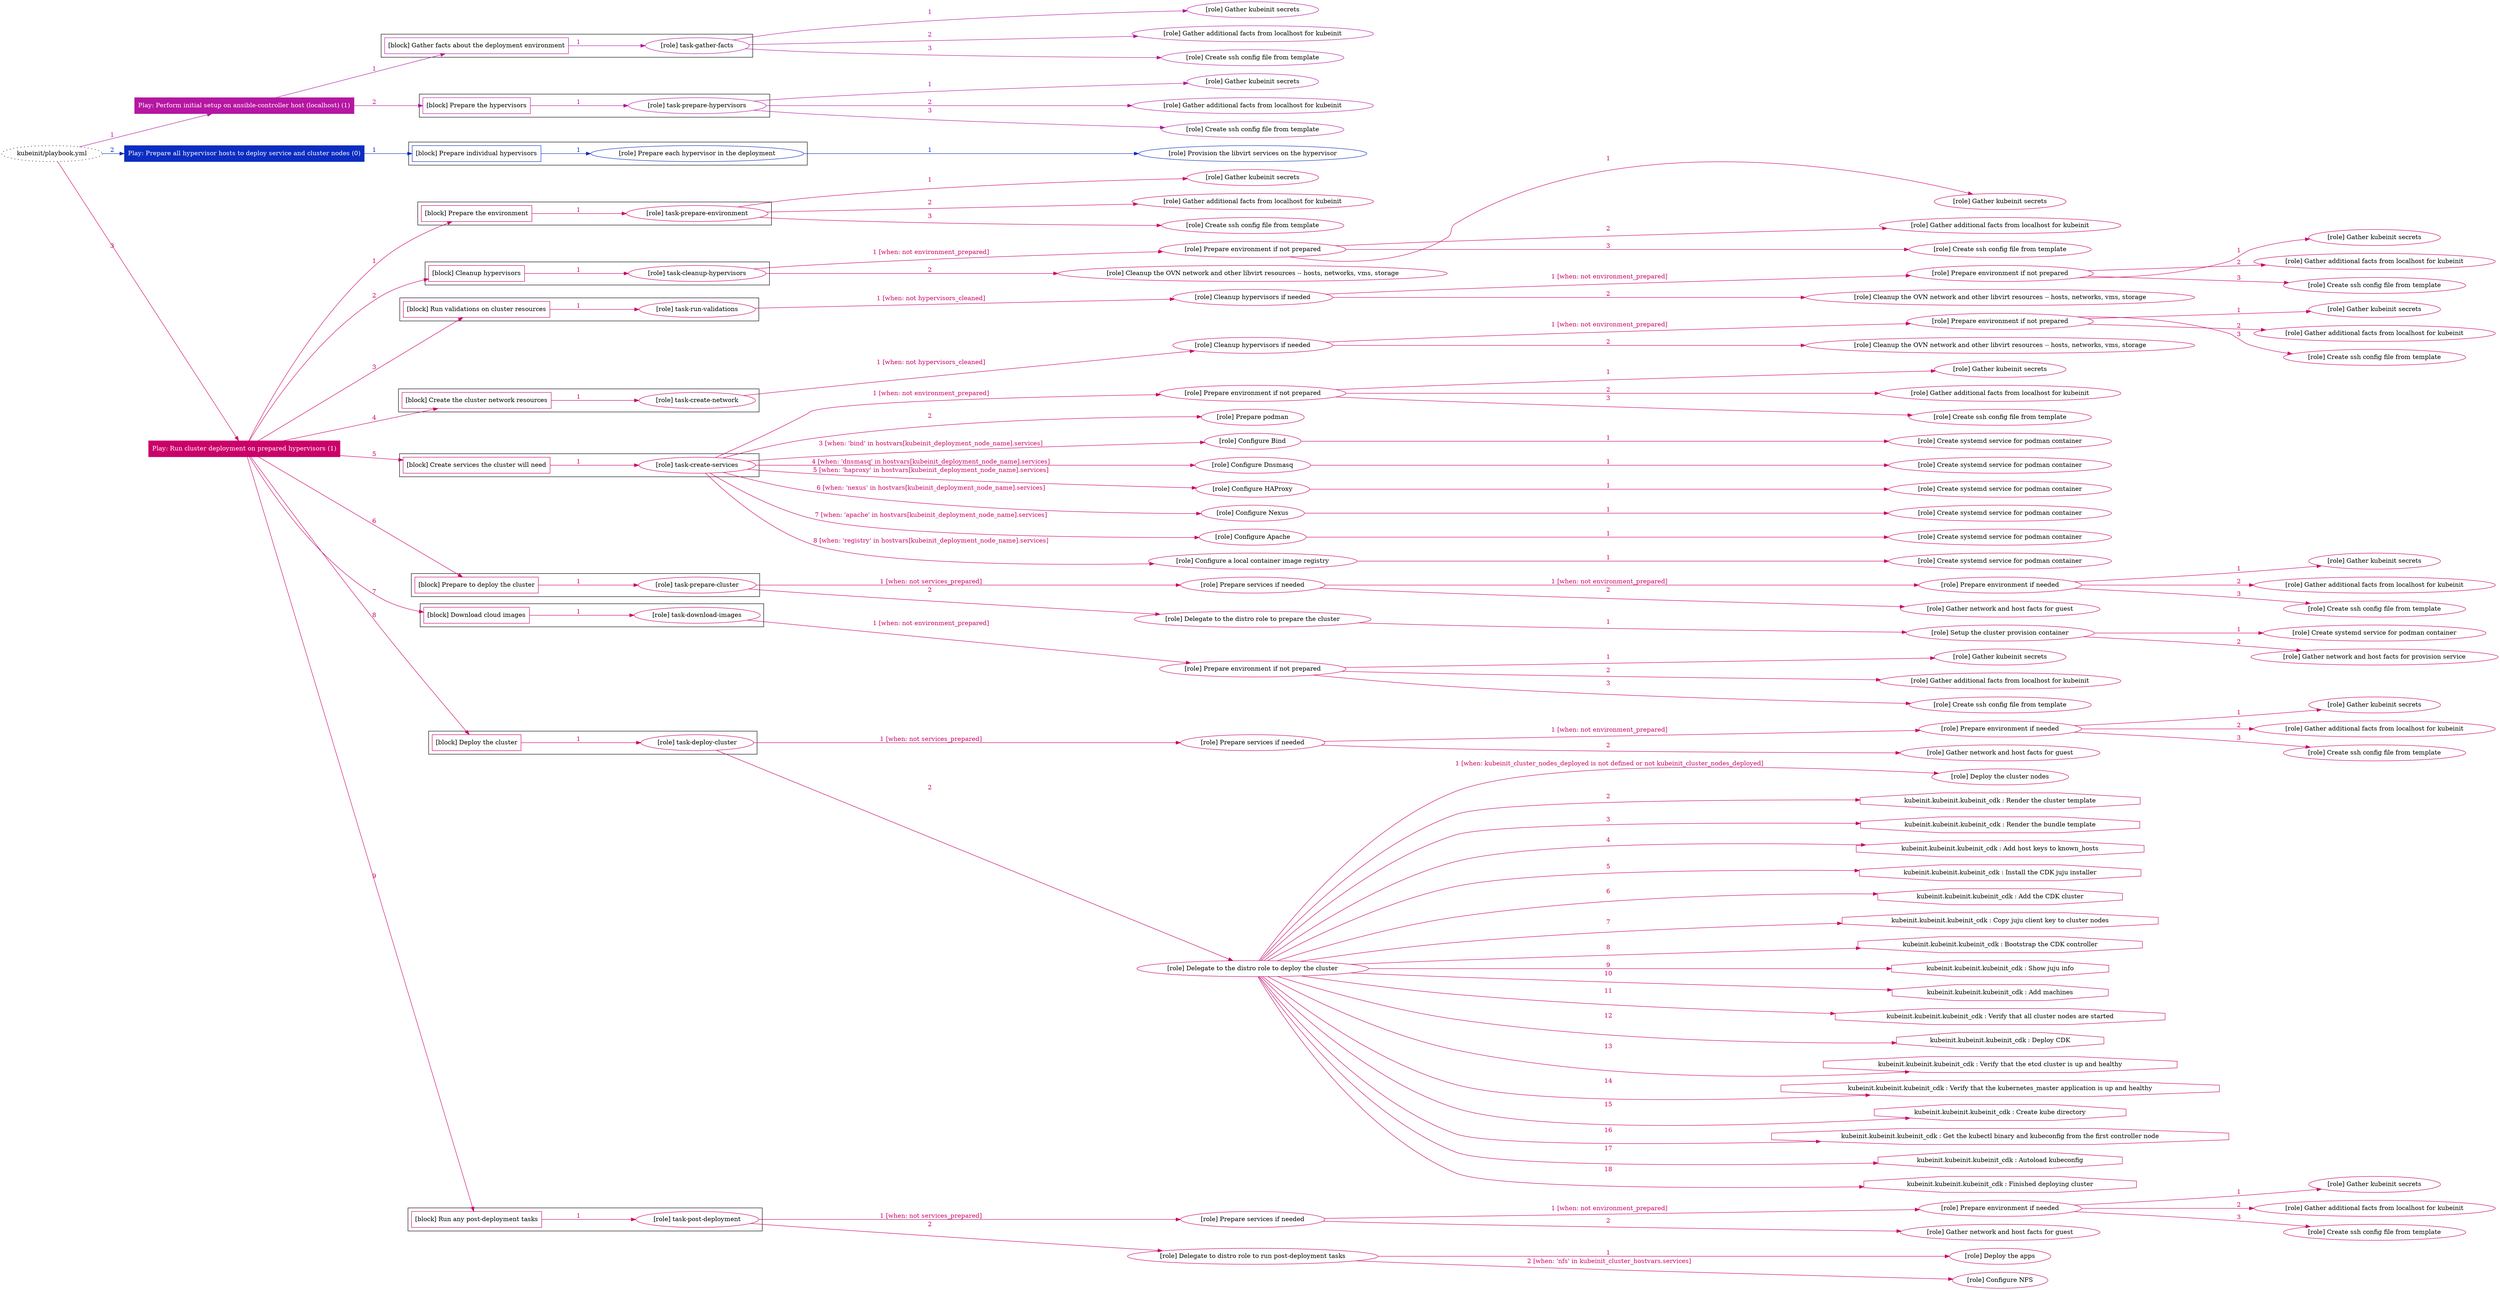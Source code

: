 digraph {
	graph [concentrate=true ordering=in rankdir=LR ratio=fill]
	edge [esep=5 sep=10]
	"kubeinit/playbook.yml" [URL="/home/runner/work/kubeinit/kubeinit/kubeinit/playbook.yml" id=playbook_0f3db2ab style=dotted]
	play_cdbe34ee [label="Play: Perform initial setup on ansible-controller host (localhost) (1)" URL="/home/runner/work/kubeinit/kubeinit/kubeinit/playbook.yml" color="#b616a2" fontcolor="#ffffff" id=play_cdbe34ee shape=box style=filled tooltip=localhost]
	"kubeinit/playbook.yml" -> play_cdbe34ee [label="1 " color="#b616a2" fontcolor="#b616a2" id=edge_98a149b6 labeltooltip="1 " tooltip="1 "]
	subgraph "Gather kubeinit secrets" {
		role_73d9725f [label="[role] Gather kubeinit secrets" URL="/home/runner/.ansible/collections/ansible_collections/kubeinit/kubeinit/roles/kubeinit_prepare/tasks/gather_kubeinit_facts.yml" color="#b616a2" id=role_73d9725f tooltip="Gather kubeinit secrets"]
	}
	subgraph "Gather additional facts from localhost for kubeinit" {
		role_34e04f5f [label="[role] Gather additional facts from localhost for kubeinit" URL="/home/runner/.ansible/collections/ansible_collections/kubeinit/kubeinit/roles/kubeinit_prepare/tasks/gather_kubeinit_facts.yml" color="#b616a2" id=role_34e04f5f tooltip="Gather additional facts from localhost for kubeinit"]
	}
	subgraph "Create ssh config file from template" {
		role_81f3e570 [label="[role] Create ssh config file from template" URL="/home/runner/.ansible/collections/ansible_collections/kubeinit/kubeinit/roles/kubeinit_prepare/tasks/gather_kubeinit_facts.yml" color="#b616a2" id=role_81f3e570 tooltip="Create ssh config file from template"]
	}
	subgraph "task-gather-facts" {
		role_f86a69a0 [label="[role] task-gather-facts" URL="/home/runner/work/kubeinit/kubeinit/kubeinit/playbook.yml" color="#b616a2" id=role_f86a69a0 tooltip="task-gather-facts"]
		role_f86a69a0 -> role_73d9725f [label="1 " color="#b616a2" fontcolor="#b616a2" id=edge_caa2a488 labeltooltip="1 " tooltip="1 "]
		role_f86a69a0 -> role_34e04f5f [label="2 " color="#b616a2" fontcolor="#b616a2" id=edge_c641f43a labeltooltip="2 " tooltip="2 "]
		role_f86a69a0 -> role_81f3e570 [label="3 " color="#b616a2" fontcolor="#b616a2" id=edge_36a30ead labeltooltip="3 " tooltip="3 "]
	}
	subgraph "Gather kubeinit secrets" {
		role_6994d46c [label="[role] Gather kubeinit secrets" URL="/home/runner/.ansible/collections/ansible_collections/kubeinit/kubeinit/roles/kubeinit_prepare/tasks/gather_kubeinit_facts.yml" color="#b616a2" id=role_6994d46c tooltip="Gather kubeinit secrets"]
	}
	subgraph "Gather additional facts from localhost for kubeinit" {
		role_3db5621e [label="[role] Gather additional facts from localhost for kubeinit" URL="/home/runner/.ansible/collections/ansible_collections/kubeinit/kubeinit/roles/kubeinit_prepare/tasks/gather_kubeinit_facts.yml" color="#b616a2" id=role_3db5621e tooltip="Gather additional facts from localhost for kubeinit"]
	}
	subgraph "Create ssh config file from template" {
		role_77e9edef [label="[role] Create ssh config file from template" URL="/home/runner/.ansible/collections/ansible_collections/kubeinit/kubeinit/roles/kubeinit_prepare/tasks/gather_kubeinit_facts.yml" color="#b616a2" id=role_77e9edef tooltip="Create ssh config file from template"]
	}
	subgraph "task-prepare-hypervisors" {
		role_8522393d [label="[role] task-prepare-hypervisors" URL="/home/runner/work/kubeinit/kubeinit/kubeinit/playbook.yml" color="#b616a2" id=role_8522393d tooltip="task-prepare-hypervisors"]
		role_8522393d -> role_6994d46c [label="1 " color="#b616a2" fontcolor="#b616a2" id=edge_320f63b1 labeltooltip="1 " tooltip="1 "]
		role_8522393d -> role_3db5621e [label="2 " color="#b616a2" fontcolor="#b616a2" id=edge_21f8375e labeltooltip="2 " tooltip="2 "]
		role_8522393d -> role_77e9edef [label="3 " color="#b616a2" fontcolor="#b616a2" id=edge_48d0bc97 labeltooltip="3 " tooltip="3 "]
	}
	subgraph "Play: Perform initial setup on ansible-controller host (localhost) (1)" {
		play_cdbe34ee -> block_c67e6e66 [label=1 color="#b616a2" fontcolor="#b616a2" id=edge_dabda51f labeltooltip=1 tooltip=1]
		subgraph cluster_block_c67e6e66 {
			block_c67e6e66 [label="[block] Gather facts about the deployment environment" URL="/home/runner/work/kubeinit/kubeinit/kubeinit/playbook.yml" color="#b616a2" id=block_c67e6e66 labeltooltip="Gather facts about the deployment environment" shape=box tooltip="Gather facts about the deployment environment"]
			block_c67e6e66 -> role_f86a69a0 [label="1 " color="#b616a2" fontcolor="#b616a2" id=edge_a7fcc35a labeltooltip="1 " tooltip="1 "]
		}
		play_cdbe34ee -> block_4b0e201f [label=2 color="#b616a2" fontcolor="#b616a2" id=edge_ce41b544 labeltooltip=2 tooltip=2]
		subgraph cluster_block_4b0e201f {
			block_4b0e201f [label="[block] Prepare the hypervisors" URL="/home/runner/work/kubeinit/kubeinit/kubeinit/playbook.yml" color="#b616a2" id=block_4b0e201f labeltooltip="Prepare the hypervisors" shape=box tooltip="Prepare the hypervisors"]
			block_4b0e201f -> role_8522393d [label="1 " color="#b616a2" fontcolor="#b616a2" id=edge_5380e19a labeltooltip="1 " tooltip="1 "]
		}
	}
	play_c327bd6a [label="Play: Prepare all hypervisor hosts to deploy service and cluster nodes (0)" URL="/home/runner/work/kubeinit/kubeinit/kubeinit/playbook.yml" color="#0b2dc1" fontcolor="#ffffff" id=play_c327bd6a shape=box style=filled tooltip="Play: Prepare all hypervisor hosts to deploy service and cluster nodes (0)"]
	"kubeinit/playbook.yml" -> play_c327bd6a [label="2 " color="#0b2dc1" fontcolor="#0b2dc1" id=edge_8b14d921 labeltooltip="2 " tooltip="2 "]
	subgraph "Provision the libvirt services on the hypervisor" {
		role_bfd5104c [label="[role] Provision the libvirt services on the hypervisor" URL="/home/runner/.ansible/collections/ansible_collections/kubeinit/kubeinit/roles/kubeinit_prepare/tasks/prepare_hypervisor.yml" color="#0b2dc1" id=role_bfd5104c tooltip="Provision the libvirt services on the hypervisor"]
	}
	subgraph "Prepare each hypervisor in the deployment" {
		role_943ddabb [label="[role] Prepare each hypervisor in the deployment" URL="/home/runner/work/kubeinit/kubeinit/kubeinit/playbook.yml" color="#0b2dc1" id=role_943ddabb tooltip="Prepare each hypervisor in the deployment"]
		role_943ddabb -> role_bfd5104c [label="1 " color="#0b2dc1" fontcolor="#0b2dc1" id=edge_bd938f78 labeltooltip="1 " tooltip="1 "]
	}
	subgraph "Play: Prepare all hypervisor hosts to deploy service and cluster nodes (0)" {
		play_c327bd6a -> block_afe6ca18 [label=1 color="#0b2dc1" fontcolor="#0b2dc1" id=edge_0c421879 labeltooltip=1 tooltip=1]
		subgraph cluster_block_afe6ca18 {
			block_afe6ca18 [label="[block] Prepare individual hypervisors" URL="/home/runner/work/kubeinit/kubeinit/kubeinit/playbook.yml" color="#0b2dc1" id=block_afe6ca18 labeltooltip="Prepare individual hypervisors" shape=box tooltip="Prepare individual hypervisors"]
			block_afe6ca18 -> role_943ddabb [label="1 " color="#0b2dc1" fontcolor="#0b2dc1" id=edge_daee0a47 labeltooltip="1 " tooltip="1 "]
		}
	}
	play_aea501c0 [label="Play: Run cluster deployment on prepared hypervisors (1)" URL="/home/runner/work/kubeinit/kubeinit/kubeinit/playbook.yml" color="#cb016a" fontcolor="#ffffff" id=play_aea501c0 shape=box style=filled tooltip=localhost]
	"kubeinit/playbook.yml" -> play_aea501c0 [label="3 " color="#cb016a" fontcolor="#cb016a" id=edge_3806a52a labeltooltip="3 " tooltip="3 "]
	subgraph "Gather kubeinit secrets" {
		role_60d64150 [label="[role] Gather kubeinit secrets" URL="/home/runner/.ansible/collections/ansible_collections/kubeinit/kubeinit/roles/kubeinit_prepare/tasks/gather_kubeinit_facts.yml" color="#cb016a" id=role_60d64150 tooltip="Gather kubeinit secrets"]
	}
	subgraph "Gather additional facts from localhost for kubeinit" {
		role_731f8945 [label="[role] Gather additional facts from localhost for kubeinit" URL="/home/runner/.ansible/collections/ansible_collections/kubeinit/kubeinit/roles/kubeinit_prepare/tasks/gather_kubeinit_facts.yml" color="#cb016a" id=role_731f8945 tooltip="Gather additional facts from localhost for kubeinit"]
	}
	subgraph "Create ssh config file from template" {
		role_1486e726 [label="[role] Create ssh config file from template" URL="/home/runner/.ansible/collections/ansible_collections/kubeinit/kubeinit/roles/kubeinit_prepare/tasks/gather_kubeinit_facts.yml" color="#cb016a" id=role_1486e726 tooltip="Create ssh config file from template"]
	}
	subgraph "task-prepare-environment" {
		role_6d72b0b8 [label="[role] task-prepare-environment" URL="/home/runner/work/kubeinit/kubeinit/kubeinit/playbook.yml" color="#cb016a" id=role_6d72b0b8 tooltip="task-prepare-environment"]
		role_6d72b0b8 -> role_60d64150 [label="1 " color="#cb016a" fontcolor="#cb016a" id=edge_fcc3e183 labeltooltip="1 " tooltip="1 "]
		role_6d72b0b8 -> role_731f8945 [label="2 " color="#cb016a" fontcolor="#cb016a" id=edge_d0b58506 labeltooltip="2 " tooltip="2 "]
		role_6d72b0b8 -> role_1486e726 [label="3 " color="#cb016a" fontcolor="#cb016a" id=edge_faf2ae66 labeltooltip="3 " tooltip="3 "]
	}
	subgraph "Gather kubeinit secrets" {
		role_cde24983 [label="[role] Gather kubeinit secrets" URL="/home/runner/.ansible/collections/ansible_collections/kubeinit/kubeinit/roles/kubeinit_prepare/tasks/gather_kubeinit_facts.yml" color="#cb016a" id=role_cde24983 tooltip="Gather kubeinit secrets"]
	}
	subgraph "Gather additional facts from localhost for kubeinit" {
		role_ef5fbb17 [label="[role] Gather additional facts from localhost for kubeinit" URL="/home/runner/.ansible/collections/ansible_collections/kubeinit/kubeinit/roles/kubeinit_prepare/tasks/gather_kubeinit_facts.yml" color="#cb016a" id=role_ef5fbb17 tooltip="Gather additional facts from localhost for kubeinit"]
	}
	subgraph "Create ssh config file from template" {
		role_5c02e1ba [label="[role] Create ssh config file from template" URL="/home/runner/.ansible/collections/ansible_collections/kubeinit/kubeinit/roles/kubeinit_prepare/tasks/gather_kubeinit_facts.yml" color="#cb016a" id=role_5c02e1ba tooltip="Create ssh config file from template"]
	}
	subgraph "Prepare environment if not prepared" {
		role_1251f54f [label="[role] Prepare environment if not prepared" URL="/home/runner/.ansible/collections/ansible_collections/kubeinit/kubeinit/roles/kubeinit_prepare/tasks/cleanup_hypervisors.yml" color="#cb016a" id=role_1251f54f tooltip="Prepare environment if not prepared"]
		role_1251f54f -> role_cde24983 [label="1 " color="#cb016a" fontcolor="#cb016a" id=edge_1e5e3ccc labeltooltip="1 " tooltip="1 "]
		role_1251f54f -> role_ef5fbb17 [label="2 " color="#cb016a" fontcolor="#cb016a" id=edge_5f30aa79 labeltooltip="2 " tooltip="2 "]
		role_1251f54f -> role_5c02e1ba [label="3 " color="#cb016a" fontcolor="#cb016a" id=edge_2cfa2618 labeltooltip="3 " tooltip="3 "]
	}
	subgraph "Cleanup the OVN network and other libvirt resources -- hosts, networks, vms, storage" {
		role_9b8adf74 [label="[role] Cleanup the OVN network and other libvirt resources -- hosts, networks, vms, storage" URL="/home/runner/.ansible/collections/ansible_collections/kubeinit/kubeinit/roles/kubeinit_prepare/tasks/cleanup_hypervisors.yml" color="#cb016a" id=role_9b8adf74 tooltip="Cleanup the OVN network and other libvirt resources -- hosts, networks, vms, storage"]
	}
	subgraph "task-cleanup-hypervisors" {
		role_79ecc711 [label="[role] task-cleanup-hypervisors" URL="/home/runner/work/kubeinit/kubeinit/kubeinit/playbook.yml" color="#cb016a" id=role_79ecc711 tooltip="task-cleanup-hypervisors"]
		role_79ecc711 -> role_1251f54f [label="1 [when: not environment_prepared]" color="#cb016a" fontcolor="#cb016a" id=edge_eb53ca7e labeltooltip="1 [when: not environment_prepared]" tooltip="1 [when: not environment_prepared]"]
		role_79ecc711 -> role_9b8adf74 [label="2 " color="#cb016a" fontcolor="#cb016a" id=edge_e753090d labeltooltip="2 " tooltip="2 "]
	}
	subgraph "Gather kubeinit secrets" {
		role_c73eea95 [label="[role] Gather kubeinit secrets" URL="/home/runner/.ansible/collections/ansible_collections/kubeinit/kubeinit/roles/kubeinit_prepare/tasks/gather_kubeinit_facts.yml" color="#cb016a" id=role_c73eea95 tooltip="Gather kubeinit secrets"]
	}
	subgraph "Gather additional facts from localhost for kubeinit" {
		role_8535e4f7 [label="[role] Gather additional facts from localhost for kubeinit" URL="/home/runner/.ansible/collections/ansible_collections/kubeinit/kubeinit/roles/kubeinit_prepare/tasks/gather_kubeinit_facts.yml" color="#cb016a" id=role_8535e4f7 tooltip="Gather additional facts from localhost for kubeinit"]
	}
	subgraph "Create ssh config file from template" {
		role_b723f93f [label="[role] Create ssh config file from template" URL="/home/runner/.ansible/collections/ansible_collections/kubeinit/kubeinit/roles/kubeinit_prepare/tasks/gather_kubeinit_facts.yml" color="#cb016a" id=role_b723f93f tooltip="Create ssh config file from template"]
	}
	subgraph "Prepare environment if not prepared" {
		role_296ef74b [label="[role] Prepare environment if not prepared" URL="/home/runner/.ansible/collections/ansible_collections/kubeinit/kubeinit/roles/kubeinit_prepare/tasks/cleanup_hypervisors.yml" color="#cb016a" id=role_296ef74b tooltip="Prepare environment if not prepared"]
		role_296ef74b -> role_c73eea95 [label="1 " color="#cb016a" fontcolor="#cb016a" id=edge_7c579ca5 labeltooltip="1 " tooltip="1 "]
		role_296ef74b -> role_8535e4f7 [label="2 " color="#cb016a" fontcolor="#cb016a" id=edge_69fa0379 labeltooltip="2 " tooltip="2 "]
		role_296ef74b -> role_b723f93f [label="3 " color="#cb016a" fontcolor="#cb016a" id=edge_e0b64b9a labeltooltip="3 " tooltip="3 "]
	}
	subgraph "Cleanup the OVN network and other libvirt resources -- hosts, networks, vms, storage" {
		role_54bbe26a [label="[role] Cleanup the OVN network and other libvirt resources -- hosts, networks, vms, storage" URL="/home/runner/.ansible/collections/ansible_collections/kubeinit/kubeinit/roles/kubeinit_prepare/tasks/cleanup_hypervisors.yml" color="#cb016a" id=role_54bbe26a tooltip="Cleanup the OVN network and other libvirt resources -- hosts, networks, vms, storage"]
	}
	subgraph "Cleanup hypervisors if needed" {
		role_57f51cb9 [label="[role] Cleanup hypervisors if needed" URL="/home/runner/.ansible/collections/ansible_collections/kubeinit/kubeinit/roles/kubeinit_validations/tasks/main.yml" color="#cb016a" id=role_57f51cb9 tooltip="Cleanup hypervisors if needed"]
		role_57f51cb9 -> role_296ef74b [label="1 [when: not environment_prepared]" color="#cb016a" fontcolor="#cb016a" id=edge_f48a749a labeltooltip="1 [when: not environment_prepared]" tooltip="1 [when: not environment_prepared]"]
		role_57f51cb9 -> role_54bbe26a [label="2 " color="#cb016a" fontcolor="#cb016a" id=edge_0ffa51bd labeltooltip="2 " tooltip="2 "]
	}
	subgraph "task-run-validations" {
		role_8adcc00c [label="[role] task-run-validations" URL="/home/runner/work/kubeinit/kubeinit/kubeinit/playbook.yml" color="#cb016a" id=role_8adcc00c tooltip="task-run-validations"]
		role_8adcc00c -> role_57f51cb9 [label="1 [when: not hypervisors_cleaned]" color="#cb016a" fontcolor="#cb016a" id=edge_6bb3b7ce labeltooltip="1 [when: not hypervisors_cleaned]" tooltip="1 [when: not hypervisors_cleaned]"]
	}
	subgraph "Gather kubeinit secrets" {
		role_712a1a1c [label="[role] Gather kubeinit secrets" URL="/home/runner/.ansible/collections/ansible_collections/kubeinit/kubeinit/roles/kubeinit_prepare/tasks/gather_kubeinit_facts.yml" color="#cb016a" id=role_712a1a1c tooltip="Gather kubeinit secrets"]
	}
	subgraph "Gather additional facts from localhost for kubeinit" {
		role_d6160970 [label="[role] Gather additional facts from localhost for kubeinit" URL="/home/runner/.ansible/collections/ansible_collections/kubeinit/kubeinit/roles/kubeinit_prepare/tasks/gather_kubeinit_facts.yml" color="#cb016a" id=role_d6160970 tooltip="Gather additional facts from localhost for kubeinit"]
	}
	subgraph "Create ssh config file from template" {
		role_192d5b55 [label="[role] Create ssh config file from template" URL="/home/runner/.ansible/collections/ansible_collections/kubeinit/kubeinit/roles/kubeinit_prepare/tasks/gather_kubeinit_facts.yml" color="#cb016a" id=role_192d5b55 tooltip="Create ssh config file from template"]
	}
	subgraph "Prepare environment if not prepared" {
		role_d451e270 [label="[role] Prepare environment if not prepared" URL="/home/runner/.ansible/collections/ansible_collections/kubeinit/kubeinit/roles/kubeinit_prepare/tasks/cleanup_hypervisors.yml" color="#cb016a" id=role_d451e270 tooltip="Prepare environment if not prepared"]
		role_d451e270 -> role_712a1a1c [label="1 " color="#cb016a" fontcolor="#cb016a" id=edge_faa45607 labeltooltip="1 " tooltip="1 "]
		role_d451e270 -> role_d6160970 [label="2 " color="#cb016a" fontcolor="#cb016a" id=edge_891a073b labeltooltip="2 " tooltip="2 "]
		role_d451e270 -> role_192d5b55 [label="3 " color="#cb016a" fontcolor="#cb016a" id=edge_37acfce2 labeltooltip="3 " tooltip="3 "]
	}
	subgraph "Cleanup the OVN network and other libvirt resources -- hosts, networks, vms, storage" {
		role_877b1094 [label="[role] Cleanup the OVN network and other libvirt resources -- hosts, networks, vms, storage" URL="/home/runner/.ansible/collections/ansible_collections/kubeinit/kubeinit/roles/kubeinit_prepare/tasks/cleanup_hypervisors.yml" color="#cb016a" id=role_877b1094 tooltip="Cleanup the OVN network and other libvirt resources -- hosts, networks, vms, storage"]
	}
	subgraph "Cleanup hypervisors if needed" {
		role_ba8f4381 [label="[role] Cleanup hypervisors if needed" URL="/home/runner/.ansible/collections/ansible_collections/kubeinit/kubeinit/roles/kubeinit_libvirt/tasks/create_network.yml" color="#cb016a" id=role_ba8f4381 tooltip="Cleanup hypervisors if needed"]
		role_ba8f4381 -> role_d451e270 [label="1 [when: not environment_prepared]" color="#cb016a" fontcolor="#cb016a" id=edge_b92f2353 labeltooltip="1 [when: not environment_prepared]" tooltip="1 [when: not environment_prepared]"]
		role_ba8f4381 -> role_877b1094 [label="2 " color="#cb016a" fontcolor="#cb016a" id=edge_893b44e7 labeltooltip="2 " tooltip="2 "]
	}
	subgraph "task-create-network" {
		role_b0d12b90 [label="[role] task-create-network" URL="/home/runner/work/kubeinit/kubeinit/kubeinit/playbook.yml" color="#cb016a" id=role_b0d12b90 tooltip="task-create-network"]
		role_b0d12b90 -> role_ba8f4381 [label="1 [when: not hypervisors_cleaned]" color="#cb016a" fontcolor="#cb016a" id=edge_db659e32 labeltooltip="1 [when: not hypervisors_cleaned]" tooltip="1 [when: not hypervisors_cleaned]"]
	}
	subgraph "Gather kubeinit secrets" {
		role_f6066938 [label="[role] Gather kubeinit secrets" URL="/home/runner/.ansible/collections/ansible_collections/kubeinit/kubeinit/roles/kubeinit_prepare/tasks/gather_kubeinit_facts.yml" color="#cb016a" id=role_f6066938 tooltip="Gather kubeinit secrets"]
	}
	subgraph "Gather additional facts from localhost for kubeinit" {
		role_0a01dc3e [label="[role] Gather additional facts from localhost for kubeinit" URL="/home/runner/.ansible/collections/ansible_collections/kubeinit/kubeinit/roles/kubeinit_prepare/tasks/gather_kubeinit_facts.yml" color="#cb016a" id=role_0a01dc3e tooltip="Gather additional facts from localhost for kubeinit"]
	}
	subgraph "Create ssh config file from template" {
		role_2984bebb [label="[role] Create ssh config file from template" URL="/home/runner/.ansible/collections/ansible_collections/kubeinit/kubeinit/roles/kubeinit_prepare/tasks/gather_kubeinit_facts.yml" color="#cb016a" id=role_2984bebb tooltip="Create ssh config file from template"]
	}
	subgraph "Prepare environment if not prepared" {
		role_8c7b30e2 [label="[role] Prepare environment if not prepared" URL="/home/runner/.ansible/collections/ansible_collections/kubeinit/kubeinit/roles/kubeinit_services/tasks/main.yml" color="#cb016a" id=role_8c7b30e2 tooltip="Prepare environment if not prepared"]
		role_8c7b30e2 -> role_f6066938 [label="1 " color="#cb016a" fontcolor="#cb016a" id=edge_a13e3186 labeltooltip="1 " tooltip="1 "]
		role_8c7b30e2 -> role_0a01dc3e [label="2 " color="#cb016a" fontcolor="#cb016a" id=edge_4bc48fb4 labeltooltip="2 " tooltip="2 "]
		role_8c7b30e2 -> role_2984bebb [label="3 " color="#cb016a" fontcolor="#cb016a" id=edge_87890524 labeltooltip="3 " tooltip="3 "]
	}
	subgraph "Prepare podman" {
		role_55d94ffc [label="[role] Prepare podman" URL="/home/runner/.ansible/collections/ansible_collections/kubeinit/kubeinit/roles/kubeinit_services/tasks/00_create_service_pod.yml" color="#cb016a" id=role_55d94ffc tooltip="Prepare podman"]
	}
	subgraph "Create systemd service for podman container" {
		role_639938c2 [label="[role] Create systemd service for podman container" URL="/home/runner/.ansible/collections/ansible_collections/kubeinit/kubeinit/roles/kubeinit_bind/tasks/main.yml" color="#cb016a" id=role_639938c2 tooltip="Create systemd service for podman container"]
	}
	subgraph "Configure Bind" {
		role_7288c92d [label="[role] Configure Bind" URL="/home/runner/.ansible/collections/ansible_collections/kubeinit/kubeinit/roles/kubeinit_services/tasks/start_services_containers.yml" color="#cb016a" id=role_7288c92d tooltip="Configure Bind"]
		role_7288c92d -> role_639938c2 [label="1 " color="#cb016a" fontcolor="#cb016a" id=edge_634c7a00 labeltooltip="1 " tooltip="1 "]
	}
	subgraph "Create systemd service for podman container" {
		role_50868035 [label="[role] Create systemd service for podman container" URL="/home/runner/.ansible/collections/ansible_collections/kubeinit/kubeinit/roles/kubeinit_dnsmasq/tasks/main.yml" color="#cb016a" id=role_50868035 tooltip="Create systemd service for podman container"]
	}
	subgraph "Configure Dnsmasq" {
		role_f3f9df4c [label="[role] Configure Dnsmasq" URL="/home/runner/.ansible/collections/ansible_collections/kubeinit/kubeinit/roles/kubeinit_services/tasks/start_services_containers.yml" color="#cb016a" id=role_f3f9df4c tooltip="Configure Dnsmasq"]
		role_f3f9df4c -> role_50868035 [label="1 " color="#cb016a" fontcolor="#cb016a" id=edge_0881c997 labeltooltip="1 " tooltip="1 "]
	}
	subgraph "Create systemd service for podman container" {
		role_5a466ec3 [label="[role] Create systemd service for podman container" URL="/home/runner/.ansible/collections/ansible_collections/kubeinit/kubeinit/roles/kubeinit_haproxy/tasks/main.yml" color="#cb016a" id=role_5a466ec3 tooltip="Create systemd service for podman container"]
	}
	subgraph "Configure HAProxy" {
		role_4d50713b [label="[role] Configure HAProxy" URL="/home/runner/.ansible/collections/ansible_collections/kubeinit/kubeinit/roles/kubeinit_services/tasks/start_services_containers.yml" color="#cb016a" id=role_4d50713b tooltip="Configure HAProxy"]
		role_4d50713b -> role_5a466ec3 [label="1 " color="#cb016a" fontcolor="#cb016a" id=edge_27c4b7ec labeltooltip="1 " tooltip="1 "]
	}
	subgraph "Create systemd service for podman container" {
		role_c4c7c7de [label="[role] Create systemd service for podman container" URL="/home/runner/.ansible/collections/ansible_collections/kubeinit/kubeinit/roles/kubeinit_nexus/tasks/main.yml" color="#cb016a" id=role_c4c7c7de tooltip="Create systemd service for podman container"]
	}
	subgraph "Configure Nexus" {
		role_e8f54c36 [label="[role] Configure Nexus" URL="/home/runner/.ansible/collections/ansible_collections/kubeinit/kubeinit/roles/kubeinit_services/tasks/start_services_containers.yml" color="#cb016a" id=role_e8f54c36 tooltip="Configure Nexus"]
		role_e8f54c36 -> role_c4c7c7de [label="1 " color="#cb016a" fontcolor="#cb016a" id=edge_7977d63b labeltooltip="1 " tooltip="1 "]
	}
	subgraph "Create systemd service for podman container" {
		role_20f2c673 [label="[role] Create systemd service for podman container" URL="/home/runner/.ansible/collections/ansible_collections/kubeinit/kubeinit/roles/kubeinit_apache/tasks/main.yml" color="#cb016a" id=role_20f2c673 tooltip="Create systemd service for podman container"]
	}
	subgraph "Configure Apache" {
		role_cb06ff12 [label="[role] Configure Apache" URL="/home/runner/.ansible/collections/ansible_collections/kubeinit/kubeinit/roles/kubeinit_services/tasks/start_services_containers.yml" color="#cb016a" id=role_cb06ff12 tooltip="Configure Apache"]
		role_cb06ff12 -> role_20f2c673 [label="1 " color="#cb016a" fontcolor="#cb016a" id=edge_7b7b1663 labeltooltip="1 " tooltip="1 "]
	}
	subgraph "Create systemd service for podman container" {
		role_493c5b96 [label="[role] Create systemd service for podman container" URL="/home/runner/.ansible/collections/ansible_collections/kubeinit/kubeinit/roles/kubeinit_registry/tasks/main.yml" color="#cb016a" id=role_493c5b96 tooltip="Create systemd service for podman container"]
	}
	subgraph "Configure a local container image registry" {
		role_99801b95 [label="[role] Configure a local container image registry" URL="/home/runner/.ansible/collections/ansible_collections/kubeinit/kubeinit/roles/kubeinit_services/tasks/start_services_containers.yml" color="#cb016a" id=role_99801b95 tooltip="Configure a local container image registry"]
		role_99801b95 -> role_493c5b96 [label="1 " color="#cb016a" fontcolor="#cb016a" id=edge_b3da2718 labeltooltip="1 " tooltip="1 "]
	}
	subgraph "task-create-services" {
		role_5fa95ab5 [label="[role] task-create-services" URL="/home/runner/work/kubeinit/kubeinit/kubeinit/playbook.yml" color="#cb016a" id=role_5fa95ab5 tooltip="task-create-services"]
		role_5fa95ab5 -> role_8c7b30e2 [label="1 [when: not environment_prepared]" color="#cb016a" fontcolor="#cb016a" id=edge_cb3f38de labeltooltip="1 [when: not environment_prepared]" tooltip="1 [when: not environment_prepared]"]
		role_5fa95ab5 -> role_55d94ffc [label="2 " color="#cb016a" fontcolor="#cb016a" id=edge_bcfab4e7 labeltooltip="2 " tooltip="2 "]
		role_5fa95ab5 -> role_7288c92d [label="3 [when: 'bind' in hostvars[kubeinit_deployment_node_name].services]" color="#cb016a" fontcolor="#cb016a" id=edge_427ae7cf labeltooltip="3 [when: 'bind' in hostvars[kubeinit_deployment_node_name].services]" tooltip="3 [when: 'bind' in hostvars[kubeinit_deployment_node_name].services]"]
		role_5fa95ab5 -> role_f3f9df4c [label="4 [when: 'dnsmasq' in hostvars[kubeinit_deployment_node_name].services]" color="#cb016a" fontcolor="#cb016a" id=edge_9050b3a1 labeltooltip="4 [when: 'dnsmasq' in hostvars[kubeinit_deployment_node_name].services]" tooltip="4 [when: 'dnsmasq' in hostvars[kubeinit_deployment_node_name].services]"]
		role_5fa95ab5 -> role_4d50713b [label="5 [when: 'haproxy' in hostvars[kubeinit_deployment_node_name].services]" color="#cb016a" fontcolor="#cb016a" id=edge_710e246a labeltooltip="5 [when: 'haproxy' in hostvars[kubeinit_deployment_node_name].services]" tooltip="5 [when: 'haproxy' in hostvars[kubeinit_deployment_node_name].services]"]
		role_5fa95ab5 -> role_e8f54c36 [label="6 [when: 'nexus' in hostvars[kubeinit_deployment_node_name].services]" color="#cb016a" fontcolor="#cb016a" id=edge_4274c1f9 labeltooltip="6 [when: 'nexus' in hostvars[kubeinit_deployment_node_name].services]" tooltip="6 [when: 'nexus' in hostvars[kubeinit_deployment_node_name].services]"]
		role_5fa95ab5 -> role_cb06ff12 [label="7 [when: 'apache' in hostvars[kubeinit_deployment_node_name].services]" color="#cb016a" fontcolor="#cb016a" id=edge_ade11e2c labeltooltip="7 [when: 'apache' in hostvars[kubeinit_deployment_node_name].services]" tooltip="7 [when: 'apache' in hostvars[kubeinit_deployment_node_name].services]"]
		role_5fa95ab5 -> role_99801b95 [label="8 [when: 'registry' in hostvars[kubeinit_deployment_node_name].services]" color="#cb016a" fontcolor="#cb016a" id=edge_49103ee4 labeltooltip="8 [when: 'registry' in hostvars[kubeinit_deployment_node_name].services]" tooltip="8 [when: 'registry' in hostvars[kubeinit_deployment_node_name].services]"]
	}
	subgraph "Gather kubeinit secrets" {
		role_91eec314 [label="[role] Gather kubeinit secrets" URL="/home/runner/.ansible/collections/ansible_collections/kubeinit/kubeinit/roles/kubeinit_prepare/tasks/gather_kubeinit_facts.yml" color="#cb016a" id=role_91eec314 tooltip="Gather kubeinit secrets"]
	}
	subgraph "Gather additional facts from localhost for kubeinit" {
		role_8a47c6d0 [label="[role] Gather additional facts from localhost for kubeinit" URL="/home/runner/.ansible/collections/ansible_collections/kubeinit/kubeinit/roles/kubeinit_prepare/tasks/gather_kubeinit_facts.yml" color="#cb016a" id=role_8a47c6d0 tooltip="Gather additional facts from localhost for kubeinit"]
	}
	subgraph "Create ssh config file from template" {
		role_0b2e4361 [label="[role] Create ssh config file from template" URL="/home/runner/.ansible/collections/ansible_collections/kubeinit/kubeinit/roles/kubeinit_prepare/tasks/gather_kubeinit_facts.yml" color="#cb016a" id=role_0b2e4361 tooltip="Create ssh config file from template"]
	}
	subgraph "Prepare environment if needed" {
		role_a99b7902 [label="[role] Prepare environment if needed" URL="/home/runner/.ansible/collections/ansible_collections/kubeinit/kubeinit/roles/kubeinit_services/tasks/prepare_services.yml" color="#cb016a" id=role_a99b7902 tooltip="Prepare environment if needed"]
		role_a99b7902 -> role_91eec314 [label="1 " color="#cb016a" fontcolor="#cb016a" id=edge_202d704f labeltooltip="1 " tooltip="1 "]
		role_a99b7902 -> role_8a47c6d0 [label="2 " color="#cb016a" fontcolor="#cb016a" id=edge_7065155a labeltooltip="2 " tooltip="2 "]
		role_a99b7902 -> role_0b2e4361 [label="3 " color="#cb016a" fontcolor="#cb016a" id=edge_073cc43e labeltooltip="3 " tooltip="3 "]
	}
	subgraph "Gather network and host facts for guest" {
		role_24af5af8 [label="[role] Gather network and host facts for guest" URL="/home/runner/.ansible/collections/ansible_collections/kubeinit/kubeinit/roles/kubeinit_services/tasks/prepare_services.yml" color="#cb016a" id=role_24af5af8 tooltip="Gather network and host facts for guest"]
	}
	subgraph "Prepare services if needed" {
		role_2a26b7ce [label="[role] Prepare services if needed" URL="/home/runner/.ansible/collections/ansible_collections/kubeinit/kubeinit/roles/kubeinit_prepare/tasks/prepare_cluster.yml" color="#cb016a" id=role_2a26b7ce tooltip="Prepare services if needed"]
		role_2a26b7ce -> role_a99b7902 [label="1 [when: not environment_prepared]" color="#cb016a" fontcolor="#cb016a" id=edge_607676dd labeltooltip="1 [when: not environment_prepared]" tooltip="1 [when: not environment_prepared]"]
		role_2a26b7ce -> role_24af5af8 [label="2 " color="#cb016a" fontcolor="#cb016a" id=edge_1271b22b labeltooltip="2 " tooltip="2 "]
	}
	subgraph "Create systemd service for podman container" {
		role_4eb9e3cc [label="[role] Create systemd service for podman container" URL="/home/runner/.ansible/collections/ansible_collections/kubeinit/kubeinit/roles/kubeinit_services/tasks/create_provision_container.yml" color="#cb016a" id=role_4eb9e3cc tooltip="Create systemd service for podman container"]
	}
	subgraph "Gather network and host facts for provision service" {
		role_1184d336 [label="[role] Gather network and host facts for provision service" URL="/home/runner/.ansible/collections/ansible_collections/kubeinit/kubeinit/roles/kubeinit_services/tasks/create_provision_container.yml" color="#cb016a" id=role_1184d336 tooltip="Gather network and host facts for provision service"]
	}
	subgraph "Setup the cluster provision container" {
		role_a9d8ba34 [label="[role] Setup the cluster provision container" URL="/home/runner/.ansible/collections/ansible_collections/kubeinit/kubeinit/roles/kubeinit_cdk/tasks/prepare_cluster.yml" color="#cb016a" id=role_a9d8ba34 tooltip="Setup the cluster provision container"]
		role_a9d8ba34 -> role_4eb9e3cc [label="1 " color="#cb016a" fontcolor="#cb016a" id=edge_65d59ac4 labeltooltip="1 " tooltip="1 "]
		role_a9d8ba34 -> role_1184d336 [label="2 " color="#cb016a" fontcolor="#cb016a" id=edge_0840a65e labeltooltip="2 " tooltip="2 "]
	}
	subgraph "Delegate to the distro role to prepare the cluster" {
		role_d873e526 [label="[role] Delegate to the distro role to prepare the cluster" URL="/home/runner/.ansible/collections/ansible_collections/kubeinit/kubeinit/roles/kubeinit_prepare/tasks/prepare_cluster.yml" color="#cb016a" id=role_d873e526 tooltip="Delegate to the distro role to prepare the cluster"]
		role_d873e526 -> role_a9d8ba34 [label="1 " color="#cb016a" fontcolor="#cb016a" id=edge_debdff03 labeltooltip="1 " tooltip="1 "]
	}
	subgraph "task-prepare-cluster" {
		role_3fe3ed1a [label="[role] task-prepare-cluster" URL="/home/runner/work/kubeinit/kubeinit/kubeinit/playbook.yml" color="#cb016a" id=role_3fe3ed1a tooltip="task-prepare-cluster"]
		role_3fe3ed1a -> role_2a26b7ce [label="1 [when: not services_prepared]" color="#cb016a" fontcolor="#cb016a" id=edge_cebf5e41 labeltooltip="1 [when: not services_prepared]" tooltip="1 [when: not services_prepared]"]
		role_3fe3ed1a -> role_d873e526 [label="2 " color="#cb016a" fontcolor="#cb016a" id=edge_5378a2d0 labeltooltip="2 " tooltip="2 "]
	}
	subgraph "Gather kubeinit secrets" {
		role_b06f122d [label="[role] Gather kubeinit secrets" URL="/home/runner/.ansible/collections/ansible_collections/kubeinit/kubeinit/roles/kubeinit_prepare/tasks/gather_kubeinit_facts.yml" color="#cb016a" id=role_b06f122d tooltip="Gather kubeinit secrets"]
	}
	subgraph "Gather additional facts from localhost for kubeinit" {
		role_d53c0db7 [label="[role] Gather additional facts from localhost for kubeinit" URL="/home/runner/.ansible/collections/ansible_collections/kubeinit/kubeinit/roles/kubeinit_prepare/tasks/gather_kubeinit_facts.yml" color="#cb016a" id=role_d53c0db7 tooltip="Gather additional facts from localhost for kubeinit"]
	}
	subgraph "Create ssh config file from template" {
		role_b05e273c [label="[role] Create ssh config file from template" URL="/home/runner/.ansible/collections/ansible_collections/kubeinit/kubeinit/roles/kubeinit_prepare/tasks/gather_kubeinit_facts.yml" color="#cb016a" id=role_b05e273c tooltip="Create ssh config file from template"]
	}
	subgraph "Prepare environment if not prepared" {
		role_cf35fd97 [label="[role] Prepare environment if not prepared" URL="/home/runner/.ansible/collections/ansible_collections/kubeinit/kubeinit/roles/kubeinit_libvirt/tasks/download_cloud_images.yml" color="#cb016a" id=role_cf35fd97 tooltip="Prepare environment if not prepared"]
		role_cf35fd97 -> role_b06f122d [label="1 " color="#cb016a" fontcolor="#cb016a" id=edge_478bdfe4 labeltooltip="1 " tooltip="1 "]
		role_cf35fd97 -> role_d53c0db7 [label="2 " color="#cb016a" fontcolor="#cb016a" id=edge_a6c873fe labeltooltip="2 " tooltip="2 "]
		role_cf35fd97 -> role_b05e273c [label="3 " color="#cb016a" fontcolor="#cb016a" id=edge_a64286e7 labeltooltip="3 " tooltip="3 "]
	}
	subgraph "task-download-images" {
		role_585416dc [label="[role] task-download-images" URL="/home/runner/work/kubeinit/kubeinit/kubeinit/playbook.yml" color="#cb016a" id=role_585416dc tooltip="task-download-images"]
		role_585416dc -> role_cf35fd97 [label="1 [when: not environment_prepared]" color="#cb016a" fontcolor="#cb016a" id=edge_bf0c4545 labeltooltip="1 [when: not environment_prepared]" tooltip="1 [when: not environment_prepared]"]
	}
	subgraph "Gather kubeinit secrets" {
		role_9412c37c [label="[role] Gather kubeinit secrets" URL="/home/runner/.ansible/collections/ansible_collections/kubeinit/kubeinit/roles/kubeinit_prepare/tasks/gather_kubeinit_facts.yml" color="#cb016a" id=role_9412c37c tooltip="Gather kubeinit secrets"]
	}
	subgraph "Gather additional facts from localhost for kubeinit" {
		role_51dda404 [label="[role] Gather additional facts from localhost for kubeinit" URL="/home/runner/.ansible/collections/ansible_collections/kubeinit/kubeinit/roles/kubeinit_prepare/tasks/gather_kubeinit_facts.yml" color="#cb016a" id=role_51dda404 tooltip="Gather additional facts from localhost for kubeinit"]
	}
	subgraph "Create ssh config file from template" {
		role_e277085a [label="[role] Create ssh config file from template" URL="/home/runner/.ansible/collections/ansible_collections/kubeinit/kubeinit/roles/kubeinit_prepare/tasks/gather_kubeinit_facts.yml" color="#cb016a" id=role_e277085a tooltip="Create ssh config file from template"]
	}
	subgraph "Prepare environment if needed" {
		role_978350da [label="[role] Prepare environment if needed" URL="/home/runner/.ansible/collections/ansible_collections/kubeinit/kubeinit/roles/kubeinit_services/tasks/prepare_services.yml" color="#cb016a" id=role_978350da tooltip="Prepare environment if needed"]
		role_978350da -> role_9412c37c [label="1 " color="#cb016a" fontcolor="#cb016a" id=edge_b5a8bd9a labeltooltip="1 " tooltip="1 "]
		role_978350da -> role_51dda404 [label="2 " color="#cb016a" fontcolor="#cb016a" id=edge_773d1965 labeltooltip="2 " tooltip="2 "]
		role_978350da -> role_e277085a [label="3 " color="#cb016a" fontcolor="#cb016a" id=edge_e77beb26 labeltooltip="3 " tooltip="3 "]
	}
	subgraph "Gather network and host facts for guest" {
		role_a4663a1d [label="[role] Gather network and host facts for guest" URL="/home/runner/.ansible/collections/ansible_collections/kubeinit/kubeinit/roles/kubeinit_services/tasks/prepare_services.yml" color="#cb016a" id=role_a4663a1d tooltip="Gather network and host facts for guest"]
	}
	subgraph "Prepare services if needed" {
		role_5d6aa64d [label="[role] Prepare services if needed" URL="/home/runner/.ansible/collections/ansible_collections/kubeinit/kubeinit/roles/kubeinit_prepare/tasks/deploy_cluster.yml" color="#cb016a" id=role_5d6aa64d tooltip="Prepare services if needed"]
		role_5d6aa64d -> role_978350da [label="1 [when: not environment_prepared]" color="#cb016a" fontcolor="#cb016a" id=edge_751aaca5 labeltooltip="1 [when: not environment_prepared]" tooltip="1 [when: not environment_prepared]"]
		role_5d6aa64d -> role_a4663a1d [label="2 " color="#cb016a" fontcolor="#cb016a" id=edge_01a09247 labeltooltip="2 " tooltip="2 "]
	}
	subgraph "Deploy the cluster nodes" {
		role_59ad724c [label="[role] Deploy the cluster nodes" URL="/home/runner/.ansible/collections/ansible_collections/kubeinit/kubeinit/roles/kubeinit_cdk/tasks/main.yml" color="#cb016a" id=role_59ad724c tooltip="Deploy the cluster nodes"]
	}
	subgraph "Delegate to the distro role to deploy the cluster" {
		role_35c65bca [label="[role] Delegate to the distro role to deploy the cluster" URL="/home/runner/.ansible/collections/ansible_collections/kubeinit/kubeinit/roles/kubeinit_prepare/tasks/deploy_cluster.yml" color="#cb016a" id=role_35c65bca tooltip="Delegate to the distro role to deploy the cluster"]
		role_35c65bca -> role_59ad724c [label="1 [when: kubeinit_cluster_nodes_deployed is not defined or not kubeinit_cluster_nodes_deployed]" color="#cb016a" fontcolor="#cb016a" id=edge_623188cf labeltooltip="1 [when: kubeinit_cluster_nodes_deployed is not defined or not kubeinit_cluster_nodes_deployed]" tooltip="1 [when: kubeinit_cluster_nodes_deployed is not defined or not kubeinit_cluster_nodes_deployed]"]
		task_2ad59187 [label="kubeinit.kubeinit.kubeinit_cdk : Render the cluster template" URL="/home/runner/.ansible/collections/ansible_collections/kubeinit/kubeinit/roles/kubeinit_cdk/tasks/main.yml" color="#cb016a" id=task_2ad59187 shape=octagon tooltip="kubeinit.kubeinit.kubeinit_cdk : Render the cluster template"]
		role_35c65bca -> task_2ad59187 [label="2 " color="#cb016a" fontcolor="#cb016a" id=edge_a6a370e7 labeltooltip="2 " tooltip="2 "]
		task_69bb221e [label="kubeinit.kubeinit.kubeinit_cdk : Render the bundle template" URL="/home/runner/.ansible/collections/ansible_collections/kubeinit/kubeinit/roles/kubeinit_cdk/tasks/main.yml" color="#cb016a" id=task_69bb221e shape=octagon tooltip="kubeinit.kubeinit.kubeinit_cdk : Render the bundle template"]
		role_35c65bca -> task_69bb221e [label="3 " color="#cb016a" fontcolor="#cb016a" id=edge_35f74f58 labeltooltip="3 " tooltip="3 "]
		task_dcb3ad8d [label="kubeinit.kubeinit.kubeinit_cdk : Add host keys to known_hosts" URL="/home/runner/.ansible/collections/ansible_collections/kubeinit/kubeinit/roles/kubeinit_cdk/tasks/main.yml" color="#cb016a" id=task_dcb3ad8d shape=octagon tooltip="kubeinit.kubeinit.kubeinit_cdk : Add host keys to known_hosts"]
		role_35c65bca -> task_dcb3ad8d [label="4 " color="#cb016a" fontcolor="#cb016a" id=edge_9143cc59 labeltooltip="4 " tooltip="4 "]
		task_90b297d2 [label="kubeinit.kubeinit.kubeinit_cdk : Install the CDK juju installer" URL="/home/runner/.ansible/collections/ansible_collections/kubeinit/kubeinit/roles/kubeinit_cdk/tasks/main.yml" color="#cb016a" id=task_90b297d2 shape=octagon tooltip="kubeinit.kubeinit.kubeinit_cdk : Install the CDK juju installer"]
		role_35c65bca -> task_90b297d2 [label="5 " color="#cb016a" fontcolor="#cb016a" id=edge_61f8ca52 labeltooltip="5 " tooltip="5 "]
		task_c596438e [label="kubeinit.kubeinit.kubeinit_cdk : Add the CDK cluster" URL="/home/runner/.ansible/collections/ansible_collections/kubeinit/kubeinit/roles/kubeinit_cdk/tasks/main.yml" color="#cb016a" id=task_c596438e shape=octagon tooltip="kubeinit.kubeinit.kubeinit_cdk : Add the CDK cluster"]
		role_35c65bca -> task_c596438e [label="6 " color="#cb016a" fontcolor="#cb016a" id=edge_80be0ea4 labeltooltip="6 " tooltip="6 "]
		task_f92cf52c [label="kubeinit.kubeinit.kubeinit_cdk : Copy juju client key to cluster nodes" URL="/home/runner/.ansible/collections/ansible_collections/kubeinit/kubeinit/roles/kubeinit_cdk/tasks/main.yml" color="#cb016a" id=task_f92cf52c shape=octagon tooltip="kubeinit.kubeinit.kubeinit_cdk : Copy juju client key to cluster nodes"]
		role_35c65bca -> task_f92cf52c [label="7 " color="#cb016a" fontcolor="#cb016a" id=edge_eb28e19e labeltooltip="7 " tooltip="7 "]
		task_5c868878 [label="kubeinit.kubeinit.kubeinit_cdk : Bootstrap the CDK controller" URL="/home/runner/.ansible/collections/ansible_collections/kubeinit/kubeinit/roles/kubeinit_cdk/tasks/main.yml" color="#cb016a" id=task_5c868878 shape=octagon tooltip="kubeinit.kubeinit.kubeinit_cdk : Bootstrap the CDK controller"]
		role_35c65bca -> task_5c868878 [label="8 " color="#cb016a" fontcolor="#cb016a" id=edge_017af57b labeltooltip="8 " tooltip="8 "]
		task_6c466c5c [label="kubeinit.kubeinit.kubeinit_cdk : Show juju info" URL="/home/runner/.ansible/collections/ansible_collections/kubeinit/kubeinit/roles/kubeinit_cdk/tasks/main.yml" color="#cb016a" id=task_6c466c5c shape=octagon tooltip="kubeinit.kubeinit.kubeinit_cdk : Show juju info"]
		role_35c65bca -> task_6c466c5c [label="9 " color="#cb016a" fontcolor="#cb016a" id=edge_3c2d05fa labeltooltip="9 " tooltip="9 "]
		task_b5ea620b [label="kubeinit.kubeinit.kubeinit_cdk : Add machines" URL="/home/runner/.ansible/collections/ansible_collections/kubeinit/kubeinit/roles/kubeinit_cdk/tasks/main.yml" color="#cb016a" id=task_b5ea620b shape=octagon tooltip="kubeinit.kubeinit.kubeinit_cdk : Add machines"]
		role_35c65bca -> task_b5ea620b [label="10 " color="#cb016a" fontcolor="#cb016a" id=edge_9b3f968e labeltooltip="10 " tooltip="10 "]
		task_21b29dc3 [label="kubeinit.kubeinit.kubeinit_cdk : Verify that all cluster nodes are started" URL="/home/runner/.ansible/collections/ansible_collections/kubeinit/kubeinit/roles/kubeinit_cdk/tasks/main.yml" color="#cb016a" id=task_21b29dc3 shape=octagon tooltip="kubeinit.kubeinit.kubeinit_cdk : Verify that all cluster nodes are started"]
		role_35c65bca -> task_21b29dc3 [label="11 " color="#cb016a" fontcolor="#cb016a" id=edge_7e83cf79 labeltooltip="11 " tooltip="11 "]
		task_553e13eb [label="kubeinit.kubeinit.kubeinit_cdk : Deploy CDK" URL="/home/runner/.ansible/collections/ansible_collections/kubeinit/kubeinit/roles/kubeinit_cdk/tasks/main.yml" color="#cb016a" id=task_553e13eb shape=octagon tooltip="kubeinit.kubeinit.kubeinit_cdk : Deploy CDK"]
		role_35c65bca -> task_553e13eb [label="12 " color="#cb016a" fontcolor="#cb016a" id=edge_046f69cd labeltooltip="12 " tooltip="12 "]
		task_2100a544 [label="kubeinit.kubeinit.kubeinit_cdk : Verify that the etcd cluster is up and healthy" URL="/home/runner/.ansible/collections/ansible_collections/kubeinit/kubeinit/roles/kubeinit_cdk/tasks/main.yml" color="#cb016a" id=task_2100a544 shape=octagon tooltip="kubeinit.kubeinit.kubeinit_cdk : Verify that the etcd cluster is up and healthy"]
		role_35c65bca -> task_2100a544 [label="13 " color="#cb016a" fontcolor="#cb016a" id=edge_c395a264 labeltooltip="13 " tooltip="13 "]
		task_fe66479f [label="kubeinit.kubeinit.kubeinit_cdk : Verify that the kubernetes_master application is up and healthy" URL="/home/runner/.ansible/collections/ansible_collections/kubeinit/kubeinit/roles/kubeinit_cdk/tasks/main.yml" color="#cb016a" id=task_fe66479f shape=octagon tooltip="kubeinit.kubeinit.kubeinit_cdk : Verify that the kubernetes_master application is up and healthy"]
		role_35c65bca -> task_fe66479f [label="14 " color="#cb016a" fontcolor="#cb016a" id=edge_ee4c0bee labeltooltip="14 " tooltip="14 "]
		task_b5a20ec4 [label="kubeinit.kubeinit.kubeinit_cdk : Create kube directory" URL="/home/runner/.ansible/collections/ansible_collections/kubeinit/kubeinit/roles/kubeinit_cdk/tasks/main.yml" color="#cb016a" id=task_b5a20ec4 shape=octagon tooltip="kubeinit.kubeinit.kubeinit_cdk : Create kube directory"]
		role_35c65bca -> task_b5a20ec4 [label="15 " color="#cb016a" fontcolor="#cb016a" id=edge_cc141381 labeltooltip="15 " tooltip="15 "]
		task_76de5d81 [label="kubeinit.kubeinit.kubeinit_cdk : Get the kubectl binary and kubeconfig from the first controller node" URL="/home/runner/.ansible/collections/ansible_collections/kubeinit/kubeinit/roles/kubeinit_cdk/tasks/main.yml" color="#cb016a" id=task_76de5d81 shape=octagon tooltip="kubeinit.kubeinit.kubeinit_cdk : Get the kubectl binary and kubeconfig from the first controller node"]
		role_35c65bca -> task_76de5d81 [label="16 " color="#cb016a" fontcolor="#cb016a" id=edge_b85825c4 labeltooltip="16 " tooltip="16 "]
		task_7ae19bf7 [label="kubeinit.kubeinit.kubeinit_cdk : Autoload kubeconfig" URL="/home/runner/.ansible/collections/ansible_collections/kubeinit/kubeinit/roles/kubeinit_cdk/tasks/main.yml" color="#cb016a" id=task_7ae19bf7 shape=octagon tooltip="kubeinit.kubeinit.kubeinit_cdk : Autoload kubeconfig"]
		role_35c65bca -> task_7ae19bf7 [label="17 " color="#cb016a" fontcolor="#cb016a" id=edge_2a09c94b labeltooltip="17 " tooltip="17 "]
		task_2613d355 [label="kubeinit.kubeinit.kubeinit_cdk : Finished deploying cluster" URL="/home/runner/.ansible/collections/ansible_collections/kubeinit/kubeinit/roles/kubeinit_cdk/tasks/main.yml" color="#cb016a" id=task_2613d355 shape=octagon tooltip="kubeinit.kubeinit.kubeinit_cdk : Finished deploying cluster"]
		role_35c65bca -> task_2613d355 [label="18 " color="#cb016a" fontcolor="#cb016a" id=edge_a8bc3c4f labeltooltip="18 " tooltip="18 "]
	}
	subgraph "task-deploy-cluster" {
		role_f9dab860 [label="[role] task-deploy-cluster" URL="/home/runner/work/kubeinit/kubeinit/kubeinit/playbook.yml" color="#cb016a" id=role_f9dab860 tooltip="task-deploy-cluster"]
		role_f9dab860 -> role_5d6aa64d [label="1 [when: not services_prepared]" color="#cb016a" fontcolor="#cb016a" id=edge_3e59f61d labeltooltip="1 [when: not services_prepared]" tooltip="1 [when: not services_prepared]"]
		role_f9dab860 -> role_35c65bca [label="2 " color="#cb016a" fontcolor="#cb016a" id=edge_81e62dcf labeltooltip="2 " tooltip="2 "]
	}
	subgraph "Gather kubeinit secrets" {
		role_6a7be50e [label="[role] Gather kubeinit secrets" URL="/home/runner/.ansible/collections/ansible_collections/kubeinit/kubeinit/roles/kubeinit_prepare/tasks/gather_kubeinit_facts.yml" color="#cb016a" id=role_6a7be50e tooltip="Gather kubeinit secrets"]
	}
	subgraph "Gather additional facts from localhost for kubeinit" {
		role_577f63e8 [label="[role] Gather additional facts from localhost for kubeinit" URL="/home/runner/.ansible/collections/ansible_collections/kubeinit/kubeinit/roles/kubeinit_prepare/tasks/gather_kubeinit_facts.yml" color="#cb016a" id=role_577f63e8 tooltip="Gather additional facts from localhost for kubeinit"]
	}
	subgraph "Create ssh config file from template" {
		role_6de74d1f [label="[role] Create ssh config file from template" URL="/home/runner/.ansible/collections/ansible_collections/kubeinit/kubeinit/roles/kubeinit_prepare/tasks/gather_kubeinit_facts.yml" color="#cb016a" id=role_6de74d1f tooltip="Create ssh config file from template"]
	}
	subgraph "Prepare environment if needed" {
		role_3b66bada [label="[role] Prepare environment if needed" URL="/home/runner/.ansible/collections/ansible_collections/kubeinit/kubeinit/roles/kubeinit_services/tasks/prepare_services.yml" color="#cb016a" id=role_3b66bada tooltip="Prepare environment if needed"]
		role_3b66bada -> role_6a7be50e [label="1 " color="#cb016a" fontcolor="#cb016a" id=edge_c95fedb5 labeltooltip="1 " tooltip="1 "]
		role_3b66bada -> role_577f63e8 [label="2 " color="#cb016a" fontcolor="#cb016a" id=edge_297f8b8a labeltooltip="2 " tooltip="2 "]
		role_3b66bada -> role_6de74d1f [label="3 " color="#cb016a" fontcolor="#cb016a" id=edge_e9c6d37e labeltooltip="3 " tooltip="3 "]
	}
	subgraph "Gather network and host facts for guest" {
		role_18b721c1 [label="[role] Gather network and host facts for guest" URL="/home/runner/.ansible/collections/ansible_collections/kubeinit/kubeinit/roles/kubeinit_services/tasks/prepare_services.yml" color="#cb016a" id=role_18b721c1 tooltip="Gather network and host facts for guest"]
	}
	subgraph "Prepare services if needed" {
		role_262ba8a0 [label="[role] Prepare services if needed" URL="/home/runner/.ansible/collections/ansible_collections/kubeinit/kubeinit/roles/kubeinit_prepare/tasks/post_deployment.yml" color="#cb016a" id=role_262ba8a0 tooltip="Prepare services if needed"]
		role_262ba8a0 -> role_3b66bada [label="1 [when: not environment_prepared]" color="#cb016a" fontcolor="#cb016a" id=edge_58962f7e labeltooltip="1 [when: not environment_prepared]" tooltip="1 [when: not environment_prepared]"]
		role_262ba8a0 -> role_18b721c1 [label="2 " color="#cb016a" fontcolor="#cb016a" id=edge_5056f8f2 labeltooltip="2 " tooltip="2 "]
	}
	subgraph "Deploy the apps" {
		role_9b4bf5be [label="[role] Deploy the apps" URL="/home/runner/.ansible/collections/ansible_collections/kubeinit/kubeinit/roles/kubeinit_cdk/tasks/post_deployment_tasks.yml" color="#cb016a" id=role_9b4bf5be tooltip="Deploy the apps"]
	}
	subgraph "Configure NFS" {
		role_2e251681 [label="[role] Configure NFS" URL="/home/runner/.ansible/collections/ansible_collections/kubeinit/kubeinit/roles/kubeinit_cdk/tasks/post_deployment_tasks.yml" color="#cb016a" id=role_2e251681 tooltip="Configure NFS"]
	}
	subgraph "Delegate to distro role to run post-deployment tasks" {
		role_e5c920aa [label="[role] Delegate to distro role to run post-deployment tasks" URL="/home/runner/.ansible/collections/ansible_collections/kubeinit/kubeinit/roles/kubeinit_prepare/tasks/post_deployment.yml" color="#cb016a" id=role_e5c920aa tooltip="Delegate to distro role to run post-deployment tasks"]
		role_e5c920aa -> role_9b4bf5be [label="1 " color="#cb016a" fontcolor="#cb016a" id=edge_5ecde053 labeltooltip="1 " tooltip="1 "]
		role_e5c920aa -> role_2e251681 [label="2 [when: 'nfs' in kubeinit_cluster_hostvars.services]" color="#cb016a" fontcolor="#cb016a" id=edge_534743d6 labeltooltip="2 [when: 'nfs' in kubeinit_cluster_hostvars.services]" tooltip="2 [when: 'nfs' in kubeinit_cluster_hostvars.services]"]
	}
	subgraph "task-post-deployment" {
		role_5d704ccd [label="[role] task-post-deployment" URL="/home/runner/work/kubeinit/kubeinit/kubeinit/playbook.yml" color="#cb016a" id=role_5d704ccd tooltip="task-post-deployment"]
		role_5d704ccd -> role_262ba8a0 [label="1 [when: not services_prepared]" color="#cb016a" fontcolor="#cb016a" id=edge_6fbf3618 labeltooltip="1 [when: not services_prepared]" tooltip="1 [when: not services_prepared]"]
		role_5d704ccd -> role_e5c920aa [label="2 " color="#cb016a" fontcolor="#cb016a" id=edge_7cb00ca8 labeltooltip="2 " tooltip="2 "]
	}
	subgraph "Play: Run cluster deployment on prepared hypervisors (1)" {
		play_aea501c0 -> block_63273040 [label=1 color="#cb016a" fontcolor="#cb016a" id=edge_76cec51d labeltooltip=1 tooltip=1]
		subgraph cluster_block_63273040 {
			block_63273040 [label="[block] Prepare the environment" URL="/home/runner/work/kubeinit/kubeinit/kubeinit/playbook.yml" color="#cb016a" id=block_63273040 labeltooltip="Prepare the environment" shape=box tooltip="Prepare the environment"]
			block_63273040 -> role_6d72b0b8 [label="1 " color="#cb016a" fontcolor="#cb016a" id=edge_0631ab5f labeltooltip="1 " tooltip="1 "]
		}
		play_aea501c0 -> block_71c47a0e [label=2 color="#cb016a" fontcolor="#cb016a" id=edge_8c37634b labeltooltip=2 tooltip=2]
		subgraph cluster_block_71c47a0e {
			block_71c47a0e [label="[block] Cleanup hypervisors" URL="/home/runner/work/kubeinit/kubeinit/kubeinit/playbook.yml" color="#cb016a" id=block_71c47a0e labeltooltip="Cleanup hypervisors" shape=box tooltip="Cleanup hypervisors"]
			block_71c47a0e -> role_79ecc711 [label="1 " color="#cb016a" fontcolor="#cb016a" id=edge_7fd05ec6 labeltooltip="1 " tooltip="1 "]
		}
		play_aea501c0 -> block_d4ee8d8e [label=3 color="#cb016a" fontcolor="#cb016a" id=edge_82aced27 labeltooltip=3 tooltip=3]
		subgraph cluster_block_d4ee8d8e {
			block_d4ee8d8e [label="[block] Run validations on cluster resources" URL="/home/runner/work/kubeinit/kubeinit/kubeinit/playbook.yml" color="#cb016a" id=block_d4ee8d8e labeltooltip="Run validations on cluster resources" shape=box tooltip="Run validations on cluster resources"]
			block_d4ee8d8e -> role_8adcc00c [label="1 " color="#cb016a" fontcolor="#cb016a" id=edge_9332b962 labeltooltip="1 " tooltip="1 "]
		}
		play_aea501c0 -> block_2ba32be4 [label=4 color="#cb016a" fontcolor="#cb016a" id=edge_b095895c labeltooltip=4 tooltip=4]
		subgraph cluster_block_2ba32be4 {
			block_2ba32be4 [label="[block] Create the cluster network resources" URL="/home/runner/work/kubeinit/kubeinit/kubeinit/playbook.yml" color="#cb016a" id=block_2ba32be4 labeltooltip="Create the cluster network resources" shape=box tooltip="Create the cluster network resources"]
			block_2ba32be4 -> role_b0d12b90 [label="1 " color="#cb016a" fontcolor="#cb016a" id=edge_8267d6c0 labeltooltip="1 " tooltip="1 "]
		}
		play_aea501c0 -> block_c4d1fdca [label=5 color="#cb016a" fontcolor="#cb016a" id=edge_d89beb95 labeltooltip=5 tooltip=5]
		subgraph cluster_block_c4d1fdca {
			block_c4d1fdca [label="[block] Create services the cluster will need" URL="/home/runner/work/kubeinit/kubeinit/kubeinit/playbook.yml" color="#cb016a" id=block_c4d1fdca labeltooltip="Create services the cluster will need" shape=box tooltip="Create services the cluster will need"]
			block_c4d1fdca -> role_5fa95ab5 [label="1 " color="#cb016a" fontcolor="#cb016a" id=edge_a4de9d99 labeltooltip="1 " tooltip="1 "]
		}
		play_aea501c0 -> block_57525a8a [label=6 color="#cb016a" fontcolor="#cb016a" id=edge_90d8d6bd labeltooltip=6 tooltip=6]
		subgraph cluster_block_57525a8a {
			block_57525a8a [label="[block] Prepare to deploy the cluster" URL="/home/runner/work/kubeinit/kubeinit/kubeinit/playbook.yml" color="#cb016a" id=block_57525a8a labeltooltip="Prepare to deploy the cluster" shape=box tooltip="Prepare to deploy the cluster"]
			block_57525a8a -> role_3fe3ed1a [label="1 " color="#cb016a" fontcolor="#cb016a" id=edge_8c33be62 labeltooltip="1 " tooltip="1 "]
		}
		play_aea501c0 -> block_1ec3e07d [label=7 color="#cb016a" fontcolor="#cb016a" id=edge_099ef41b labeltooltip=7 tooltip=7]
		subgraph cluster_block_1ec3e07d {
			block_1ec3e07d [label="[block] Download cloud images" URL="/home/runner/work/kubeinit/kubeinit/kubeinit/playbook.yml" color="#cb016a" id=block_1ec3e07d labeltooltip="Download cloud images" shape=box tooltip="Download cloud images"]
			block_1ec3e07d -> role_585416dc [label="1 " color="#cb016a" fontcolor="#cb016a" id=edge_3eea9ad0 labeltooltip="1 " tooltip="1 "]
		}
		play_aea501c0 -> block_486e14fd [label=8 color="#cb016a" fontcolor="#cb016a" id=edge_7625d403 labeltooltip=8 tooltip=8]
		subgraph cluster_block_486e14fd {
			block_486e14fd [label="[block] Deploy the cluster" URL="/home/runner/work/kubeinit/kubeinit/kubeinit/playbook.yml" color="#cb016a" id=block_486e14fd labeltooltip="Deploy the cluster" shape=box tooltip="Deploy the cluster"]
			block_486e14fd -> role_f9dab860 [label="1 " color="#cb016a" fontcolor="#cb016a" id=edge_f9635cc8 labeltooltip="1 " tooltip="1 "]
		}
		play_aea501c0 -> block_15cd4444 [label=9 color="#cb016a" fontcolor="#cb016a" id=edge_2868a1ca labeltooltip=9 tooltip=9]
		subgraph cluster_block_15cd4444 {
			block_15cd4444 [label="[block] Run any post-deployment tasks" URL="/home/runner/work/kubeinit/kubeinit/kubeinit/playbook.yml" color="#cb016a" id=block_15cd4444 labeltooltip="Run any post-deployment tasks" shape=box tooltip="Run any post-deployment tasks"]
			block_15cd4444 -> role_5d704ccd [label="1 " color="#cb016a" fontcolor="#cb016a" id=edge_3999968a labeltooltip="1 " tooltip="1 "]
		}
	}
}
